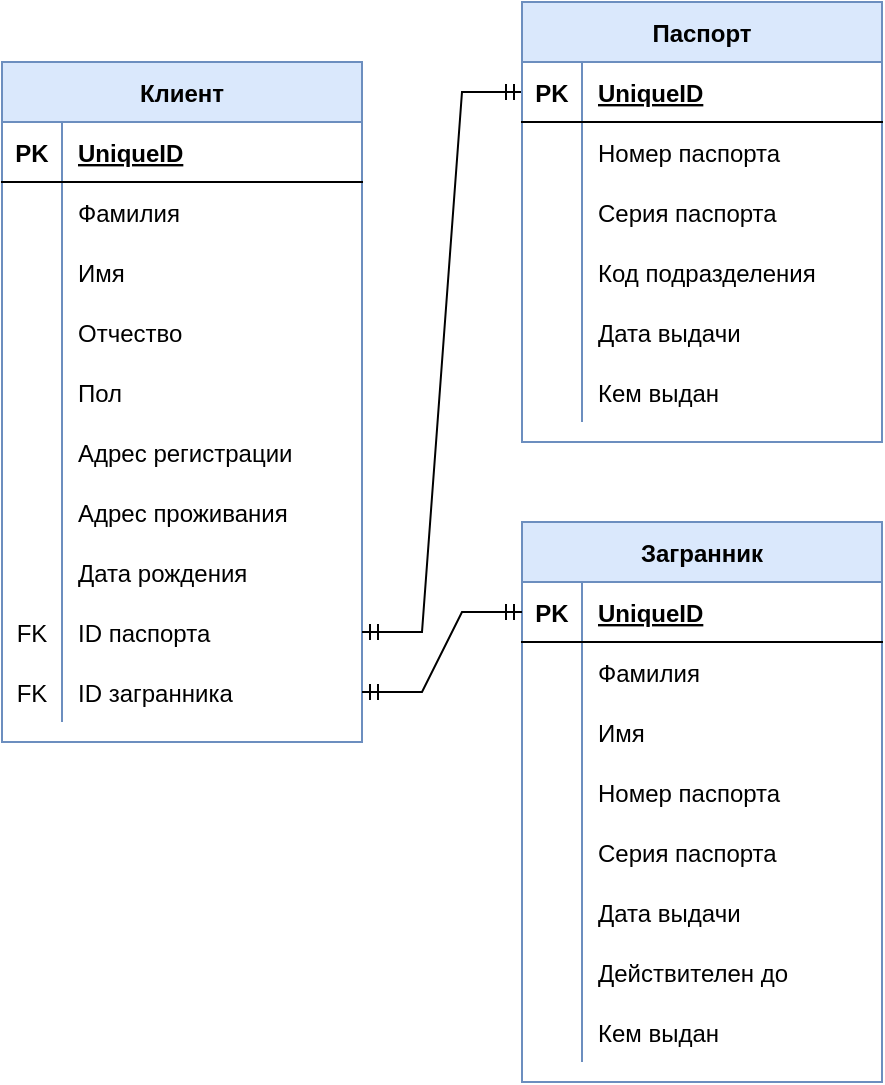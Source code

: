 <mxfile version="19.0.0" type="device"><diagram id="063E0Sh3ybxuDu2Q_ki0" name="Page-3"><mxGraphModel dx="3323" dy="1402" grid="1" gridSize="10" guides="1" tooltips="1" connect="1" arrows="1" fold="1" page="1" pageScale="1" pageWidth="827" pageHeight="1169" math="0" shadow="0"><root><mxCell id="0"/><mxCell id="1" parent="0"/><mxCell id="w-E9gYR-O0YKhZGEhpdQ-44" value="Загранник" style="shape=table;startSize=30;container=1;collapsible=1;childLayout=tableLayout;fixedRows=1;rowLines=0;fontStyle=1;align=center;resizeLast=1;fillColor=#dae8fc;strokeColor=#6c8ebf;" vertex="1" parent="1"><mxGeometry x="-320" y="320" width="180" height="280" as="geometry"/></mxCell><mxCell id="w-E9gYR-O0YKhZGEhpdQ-45" value="" style="shape=tableRow;horizontal=0;startSize=0;swimlaneHead=0;swimlaneBody=0;fillColor=none;collapsible=0;dropTarget=0;points=[[0,0.5],[1,0.5]];portConstraint=eastwest;top=0;left=0;right=0;bottom=1;" vertex="1" parent="w-E9gYR-O0YKhZGEhpdQ-44"><mxGeometry y="30" width="180" height="30" as="geometry"/></mxCell><mxCell id="w-E9gYR-O0YKhZGEhpdQ-46" value="PK" style="shape=partialRectangle;connectable=0;fillColor=none;top=0;left=0;bottom=0;right=0;fontStyle=1;overflow=hidden;" vertex="1" parent="w-E9gYR-O0YKhZGEhpdQ-45"><mxGeometry width="30" height="30" as="geometry"><mxRectangle width="30" height="30" as="alternateBounds"/></mxGeometry></mxCell><mxCell id="w-E9gYR-O0YKhZGEhpdQ-47" value="UniqueID" style="shape=partialRectangle;connectable=0;fillColor=none;top=0;left=0;bottom=0;right=0;align=left;spacingLeft=6;fontStyle=5;overflow=hidden;" vertex="1" parent="w-E9gYR-O0YKhZGEhpdQ-45"><mxGeometry x="30" width="150" height="30" as="geometry"><mxRectangle width="150" height="30" as="alternateBounds"/></mxGeometry></mxCell><mxCell id="w-E9gYR-O0YKhZGEhpdQ-115" value="" style="shape=tableRow;horizontal=0;startSize=0;swimlaneHead=0;swimlaneBody=0;fillColor=none;collapsible=0;dropTarget=0;points=[[0,0.5],[1,0.5]];portConstraint=eastwest;top=0;left=0;right=0;bottom=0;" vertex="1" parent="w-E9gYR-O0YKhZGEhpdQ-44"><mxGeometry y="60" width="180" height="30" as="geometry"/></mxCell><mxCell id="w-E9gYR-O0YKhZGEhpdQ-116" value="" style="shape=partialRectangle;connectable=0;fillColor=none;top=0;left=0;bottom=0;right=0;editable=1;overflow=hidden;" vertex="1" parent="w-E9gYR-O0YKhZGEhpdQ-115"><mxGeometry width="30" height="30" as="geometry"><mxRectangle width="30" height="30" as="alternateBounds"/></mxGeometry></mxCell><mxCell id="w-E9gYR-O0YKhZGEhpdQ-117" value="Фамилия" style="shape=partialRectangle;connectable=0;fillColor=none;top=0;left=0;bottom=0;right=0;align=left;spacingLeft=6;overflow=hidden;" vertex="1" parent="w-E9gYR-O0YKhZGEhpdQ-115"><mxGeometry x="30" width="150" height="30" as="geometry"><mxRectangle width="150" height="30" as="alternateBounds"/></mxGeometry></mxCell><mxCell id="w-E9gYR-O0YKhZGEhpdQ-119" value="" style="shape=tableRow;horizontal=0;startSize=0;swimlaneHead=0;swimlaneBody=0;fillColor=none;collapsible=0;dropTarget=0;points=[[0,0.5],[1,0.5]];portConstraint=eastwest;top=0;left=0;right=0;bottom=0;" vertex="1" parent="w-E9gYR-O0YKhZGEhpdQ-44"><mxGeometry y="90" width="180" height="30" as="geometry"/></mxCell><mxCell id="w-E9gYR-O0YKhZGEhpdQ-120" value="" style="shape=partialRectangle;connectable=0;fillColor=none;top=0;left=0;bottom=0;right=0;editable=1;overflow=hidden;" vertex="1" parent="w-E9gYR-O0YKhZGEhpdQ-119"><mxGeometry width="30" height="30" as="geometry"><mxRectangle width="30" height="30" as="alternateBounds"/></mxGeometry></mxCell><mxCell id="w-E9gYR-O0YKhZGEhpdQ-121" value="Имя" style="shape=partialRectangle;connectable=0;fillColor=none;top=0;left=0;bottom=0;right=0;align=left;spacingLeft=6;overflow=hidden;" vertex="1" parent="w-E9gYR-O0YKhZGEhpdQ-119"><mxGeometry x="30" width="150" height="30" as="geometry"><mxRectangle width="150" height="30" as="alternateBounds"/></mxGeometry></mxCell><mxCell id="w-E9gYR-O0YKhZGEhpdQ-48" value="" style="shape=tableRow;horizontal=0;startSize=0;swimlaneHead=0;swimlaneBody=0;fillColor=none;collapsible=0;dropTarget=0;points=[[0,0.5],[1,0.5]];portConstraint=eastwest;top=0;left=0;right=0;bottom=0;" vertex="1" parent="w-E9gYR-O0YKhZGEhpdQ-44"><mxGeometry y="120" width="180" height="30" as="geometry"/></mxCell><mxCell id="w-E9gYR-O0YKhZGEhpdQ-49" value="" style="shape=partialRectangle;connectable=0;fillColor=none;top=0;left=0;bottom=0;right=0;editable=1;overflow=hidden;" vertex="1" parent="w-E9gYR-O0YKhZGEhpdQ-48"><mxGeometry width="30" height="30" as="geometry"><mxRectangle width="30" height="30" as="alternateBounds"/></mxGeometry></mxCell><mxCell id="w-E9gYR-O0YKhZGEhpdQ-50" value="Номер паспорта" style="shape=partialRectangle;connectable=0;fillColor=none;top=0;left=0;bottom=0;right=0;align=left;spacingLeft=6;overflow=hidden;" vertex="1" parent="w-E9gYR-O0YKhZGEhpdQ-48"><mxGeometry x="30" width="150" height="30" as="geometry"><mxRectangle width="150" height="30" as="alternateBounds"/></mxGeometry></mxCell><mxCell id="w-E9gYR-O0YKhZGEhpdQ-51" value="" style="shape=tableRow;horizontal=0;startSize=0;swimlaneHead=0;swimlaneBody=0;fillColor=none;collapsible=0;dropTarget=0;points=[[0,0.5],[1,0.5]];portConstraint=eastwest;top=0;left=0;right=0;bottom=0;" vertex="1" parent="w-E9gYR-O0YKhZGEhpdQ-44"><mxGeometry y="150" width="180" height="30" as="geometry"/></mxCell><mxCell id="w-E9gYR-O0YKhZGEhpdQ-52" value="" style="shape=partialRectangle;connectable=0;fillColor=none;top=0;left=0;bottom=0;right=0;editable=1;overflow=hidden;" vertex="1" parent="w-E9gYR-O0YKhZGEhpdQ-51"><mxGeometry width="30" height="30" as="geometry"><mxRectangle width="30" height="30" as="alternateBounds"/></mxGeometry></mxCell><mxCell id="w-E9gYR-O0YKhZGEhpdQ-53" value="Серия паспорта" style="shape=partialRectangle;connectable=0;fillColor=none;top=0;left=0;bottom=0;right=0;align=left;spacingLeft=6;overflow=hidden;" vertex="1" parent="w-E9gYR-O0YKhZGEhpdQ-51"><mxGeometry x="30" width="150" height="30" as="geometry"><mxRectangle width="150" height="30" as="alternateBounds"/></mxGeometry></mxCell><mxCell id="w-E9gYR-O0YKhZGEhpdQ-88" value="" style="shape=tableRow;horizontal=0;startSize=0;swimlaneHead=0;swimlaneBody=0;fillColor=none;collapsible=0;dropTarget=0;points=[[0,0.5],[1,0.5]];portConstraint=eastwest;top=0;left=0;right=0;bottom=0;" vertex="1" parent="w-E9gYR-O0YKhZGEhpdQ-44"><mxGeometry y="180" width="180" height="30" as="geometry"/></mxCell><mxCell id="w-E9gYR-O0YKhZGEhpdQ-89" value="" style="shape=partialRectangle;connectable=0;fillColor=none;top=0;left=0;bottom=0;right=0;editable=1;overflow=hidden;" vertex="1" parent="w-E9gYR-O0YKhZGEhpdQ-88"><mxGeometry width="30" height="30" as="geometry"><mxRectangle width="30" height="30" as="alternateBounds"/></mxGeometry></mxCell><mxCell id="w-E9gYR-O0YKhZGEhpdQ-90" value="Дата выдачи" style="shape=partialRectangle;connectable=0;fillColor=none;top=0;left=0;bottom=0;right=0;align=left;spacingLeft=6;overflow=hidden;" vertex="1" parent="w-E9gYR-O0YKhZGEhpdQ-88"><mxGeometry x="30" width="150" height="30" as="geometry"><mxRectangle width="150" height="30" as="alternateBounds"/></mxGeometry></mxCell><mxCell id="w-E9gYR-O0YKhZGEhpdQ-95" value="" style="shape=tableRow;horizontal=0;startSize=0;swimlaneHead=0;swimlaneBody=0;fillColor=none;collapsible=0;dropTarget=0;points=[[0,0.5],[1,0.5]];portConstraint=eastwest;top=0;left=0;right=0;bottom=0;" vertex="1" parent="w-E9gYR-O0YKhZGEhpdQ-44"><mxGeometry y="210" width="180" height="30" as="geometry"/></mxCell><mxCell id="w-E9gYR-O0YKhZGEhpdQ-96" value="" style="shape=partialRectangle;connectable=0;fillColor=none;top=0;left=0;bottom=0;right=0;editable=1;overflow=hidden;" vertex="1" parent="w-E9gYR-O0YKhZGEhpdQ-95"><mxGeometry width="30" height="30" as="geometry"><mxRectangle width="30" height="30" as="alternateBounds"/></mxGeometry></mxCell><mxCell id="w-E9gYR-O0YKhZGEhpdQ-97" value="Действителен до" style="shape=partialRectangle;connectable=0;fillColor=none;top=0;left=0;bottom=0;right=0;align=left;spacingLeft=6;overflow=hidden;" vertex="1" parent="w-E9gYR-O0YKhZGEhpdQ-95"><mxGeometry x="30" width="150" height="30" as="geometry"><mxRectangle width="150" height="30" as="alternateBounds"/></mxGeometry></mxCell><mxCell id="w-E9gYR-O0YKhZGEhpdQ-99" value="" style="shape=tableRow;horizontal=0;startSize=0;swimlaneHead=0;swimlaneBody=0;fillColor=none;collapsible=0;dropTarget=0;points=[[0,0.5],[1,0.5]];portConstraint=eastwest;top=0;left=0;right=0;bottom=0;" vertex="1" parent="w-E9gYR-O0YKhZGEhpdQ-44"><mxGeometry y="240" width="180" height="30" as="geometry"/></mxCell><mxCell id="w-E9gYR-O0YKhZGEhpdQ-100" value="" style="shape=partialRectangle;connectable=0;fillColor=none;top=0;left=0;bottom=0;right=0;editable=1;overflow=hidden;" vertex="1" parent="w-E9gYR-O0YKhZGEhpdQ-99"><mxGeometry width="30" height="30" as="geometry"><mxRectangle width="30" height="30" as="alternateBounds"/></mxGeometry></mxCell><mxCell id="w-E9gYR-O0YKhZGEhpdQ-101" value="Кем выдан" style="shape=partialRectangle;connectable=0;fillColor=none;top=0;left=0;bottom=0;right=0;align=left;spacingLeft=6;overflow=hidden;" vertex="1" parent="w-E9gYR-O0YKhZGEhpdQ-99"><mxGeometry x="30" width="150" height="30" as="geometry"><mxRectangle width="150" height="30" as="alternateBounds"/></mxGeometry></mxCell><mxCell id="w-E9gYR-O0YKhZGEhpdQ-57" value="Клиент" style="shape=table;startSize=30;container=1;collapsible=1;childLayout=tableLayout;fixedRows=1;rowLines=0;fontStyle=1;align=center;resizeLast=1;fillColor=#dae8fc;strokeColor=#6c8ebf;" vertex="1" parent="1"><mxGeometry x="-580" y="90" width="180" height="340" as="geometry"/></mxCell><mxCell id="w-E9gYR-O0YKhZGEhpdQ-58" value="" style="shape=tableRow;horizontal=0;startSize=0;swimlaneHead=0;swimlaneBody=0;fillColor=none;collapsible=0;dropTarget=0;points=[[0,0.5],[1,0.5]];portConstraint=eastwest;top=0;left=0;right=0;bottom=1;" vertex="1" parent="w-E9gYR-O0YKhZGEhpdQ-57"><mxGeometry y="30" width="180" height="30" as="geometry"/></mxCell><mxCell id="w-E9gYR-O0YKhZGEhpdQ-59" value="PK" style="shape=partialRectangle;connectable=0;fillColor=none;top=0;left=0;bottom=0;right=0;fontStyle=1;overflow=hidden;" vertex="1" parent="w-E9gYR-O0YKhZGEhpdQ-58"><mxGeometry width="30" height="30" as="geometry"><mxRectangle width="30" height="30" as="alternateBounds"/></mxGeometry></mxCell><mxCell id="w-E9gYR-O0YKhZGEhpdQ-60" value="UniqueID" style="shape=partialRectangle;connectable=0;fillColor=none;top=0;left=0;bottom=0;right=0;align=left;spacingLeft=6;fontStyle=5;overflow=hidden;" vertex="1" parent="w-E9gYR-O0YKhZGEhpdQ-58"><mxGeometry x="30" width="150" height="30" as="geometry"><mxRectangle width="150" height="30" as="alternateBounds"/></mxGeometry></mxCell><mxCell id="w-E9gYR-O0YKhZGEhpdQ-61" value="" style="shape=tableRow;horizontal=0;startSize=0;swimlaneHead=0;swimlaneBody=0;fillColor=none;collapsible=0;dropTarget=0;points=[[0,0.5],[1,0.5]];portConstraint=eastwest;top=0;left=0;right=0;bottom=0;" vertex="1" parent="w-E9gYR-O0YKhZGEhpdQ-57"><mxGeometry y="60" width="180" height="30" as="geometry"/></mxCell><mxCell id="w-E9gYR-O0YKhZGEhpdQ-62" value="" style="shape=partialRectangle;connectable=0;fillColor=none;top=0;left=0;bottom=0;right=0;editable=1;overflow=hidden;" vertex="1" parent="w-E9gYR-O0YKhZGEhpdQ-61"><mxGeometry width="30" height="30" as="geometry"><mxRectangle width="30" height="30" as="alternateBounds"/></mxGeometry></mxCell><mxCell id="w-E9gYR-O0YKhZGEhpdQ-63" value="Фамилия" style="shape=partialRectangle;connectable=0;fillColor=none;top=0;left=0;bottom=0;right=0;align=left;spacingLeft=6;overflow=hidden;" vertex="1" parent="w-E9gYR-O0YKhZGEhpdQ-61"><mxGeometry x="30" width="150" height="30" as="geometry"><mxRectangle width="150" height="30" as="alternateBounds"/></mxGeometry></mxCell><mxCell id="w-E9gYR-O0YKhZGEhpdQ-64" value="" style="shape=tableRow;horizontal=0;startSize=0;swimlaneHead=0;swimlaneBody=0;fillColor=none;collapsible=0;dropTarget=0;points=[[0,0.5],[1,0.5]];portConstraint=eastwest;top=0;left=0;right=0;bottom=0;" vertex="1" parent="w-E9gYR-O0YKhZGEhpdQ-57"><mxGeometry y="90" width="180" height="30" as="geometry"/></mxCell><mxCell id="w-E9gYR-O0YKhZGEhpdQ-65" value="" style="shape=partialRectangle;connectable=0;fillColor=none;top=0;left=0;bottom=0;right=0;editable=1;overflow=hidden;" vertex="1" parent="w-E9gYR-O0YKhZGEhpdQ-64"><mxGeometry width="30" height="30" as="geometry"><mxRectangle width="30" height="30" as="alternateBounds"/></mxGeometry></mxCell><mxCell id="w-E9gYR-O0YKhZGEhpdQ-66" value="Имя" style="shape=partialRectangle;connectable=0;fillColor=none;top=0;left=0;bottom=0;right=0;align=left;spacingLeft=6;overflow=hidden;" vertex="1" parent="w-E9gYR-O0YKhZGEhpdQ-64"><mxGeometry x="30" width="150" height="30" as="geometry"><mxRectangle width="150" height="30" as="alternateBounds"/></mxGeometry></mxCell><mxCell id="w-E9gYR-O0YKhZGEhpdQ-67" value="" style="shape=tableRow;horizontal=0;startSize=0;swimlaneHead=0;swimlaneBody=0;fillColor=none;collapsible=0;dropTarget=0;points=[[0,0.5],[1,0.5]];portConstraint=eastwest;top=0;left=0;right=0;bottom=0;" vertex="1" parent="w-E9gYR-O0YKhZGEhpdQ-57"><mxGeometry y="120" width="180" height="30" as="geometry"/></mxCell><mxCell id="w-E9gYR-O0YKhZGEhpdQ-68" value="" style="shape=partialRectangle;connectable=0;fillColor=none;top=0;left=0;bottom=0;right=0;editable=1;overflow=hidden;" vertex="1" parent="w-E9gYR-O0YKhZGEhpdQ-67"><mxGeometry width="30" height="30" as="geometry"><mxRectangle width="30" height="30" as="alternateBounds"/></mxGeometry></mxCell><mxCell id="w-E9gYR-O0YKhZGEhpdQ-69" value="Отчество" style="shape=partialRectangle;connectable=0;fillColor=none;top=0;left=0;bottom=0;right=0;align=left;spacingLeft=6;overflow=hidden;" vertex="1" parent="w-E9gYR-O0YKhZGEhpdQ-67"><mxGeometry x="30" width="150" height="30" as="geometry"><mxRectangle width="150" height="30" as="alternateBounds"/></mxGeometry></mxCell><mxCell id="w-E9gYR-O0YKhZGEhpdQ-70" value="" style="shape=tableRow;horizontal=0;startSize=0;swimlaneHead=0;swimlaneBody=0;fillColor=none;collapsible=0;dropTarget=0;points=[[0,0.5],[1,0.5]];portConstraint=eastwest;top=0;left=0;right=0;bottom=0;" vertex="1" parent="w-E9gYR-O0YKhZGEhpdQ-57"><mxGeometry y="150" width="180" height="30" as="geometry"/></mxCell><mxCell id="w-E9gYR-O0YKhZGEhpdQ-71" value="" style="shape=partialRectangle;connectable=0;fillColor=none;top=0;left=0;bottom=0;right=0;editable=1;overflow=hidden;" vertex="1" parent="w-E9gYR-O0YKhZGEhpdQ-70"><mxGeometry width="30" height="30" as="geometry"><mxRectangle width="30" height="30" as="alternateBounds"/></mxGeometry></mxCell><mxCell id="w-E9gYR-O0YKhZGEhpdQ-72" value="Пол" style="shape=partialRectangle;connectable=0;fillColor=none;top=0;left=0;bottom=0;right=0;align=left;spacingLeft=6;overflow=hidden;" vertex="1" parent="w-E9gYR-O0YKhZGEhpdQ-70"><mxGeometry x="30" width="150" height="30" as="geometry"><mxRectangle width="150" height="30" as="alternateBounds"/></mxGeometry></mxCell><mxCell id="w-E9gYR-O0YKhZGEhpdQ-107" value="" style="shape=tableRow;horizontal=0;startSize=0;swimlaneHead=0;swimlaneBody=0;fillColor=none;collapsible=0;dropTarget=0;points=[[0,0.5],[1,0.5]];portConstraint=eastwest;top=0;left=0;right=0;bottom=0;" vertex="1" parent="w-E9gYR-O0YKhZGEhpdQ-57"><mxGeometry y="180" width="180" height="30" as="geometry"/></mxCell><mxCell id="w-E9gYR-O0YKhZGEhpdQ-108" value="" style="shape=partialRectangle;connectable=0;fillColor=none;top=0;left=0;bottom=0;right=0;editable=1;overflow=hidden;" vertex="1" parent="w-E9gYR-O0YKhZGEhpdQ-107"><mxGeometry width="30" height="30" as="geometry"><mxRectangle width="30" height="30" as="alternateBounds"/></mxGeometry></mxCell><mxCell id="w-E9gYR-O0YKhZGEhpdQ-109" value="Адрес регистрации" style="shape=partialRectangle;connectable=0;fillColor=none;top=0;left=0;bottom=0;right=0;align=left;spacingLeft=6;overflow=hidden;" vertex="1" parent="w-E9gYR-O0YKhZGEhpdQ-107"><mxGeometry x="30" width="150" height="30" as="geometry"><mxRectangle width="150" height="30" as="alternateBounds"/></mxGeometry></mxCell><mxCell id="w-E9gYR-O0YKhZGEhpdQ-103" value="" style="shape=tableRow;horizontal=0;startSize=0;swimlaneHead=0;swimlaneBody=0;fillColor=none;collapsible=0;dropTarget=0;points=[[0,0.5],[1,0.5]];portConstraint=eastwest;top=0;left=0;right=0;bottom=0;" vertex="1" parent="w-E9gYR-O0YKhZGEhpdQ-57"><mxGeometry y="210" width="180" height="30" as="geometry"/></mxCell><mxCell id="w-E9gYR-O0YKhZGEhpdQ-104" value="" style="shape=partialRectangle;connectable=0;fillColor=none;top=0;left=0;bottom=0;right=0;editable=1;overflow=hidden;" vertex="1" parent="w-E9gYR-O0YKhZGEhpdQ-103"><mxGeometry width="30" height="30" as="geometry"><mxRectangle width="30" height="30" as="alternateBounds"/></mxGeometry></mxCell><mxCell id="w-E9gYR-O0YKhZGEhpdQ-105" value="Адрес проживания" style="shape=partialRectangle;connectable=0;fillColor=none;top=0;left=0;bottom=0;right=0;align=left;spacingLeft=6;overflow=hidden;" vertex="1" parent="w-E9gYR-O0YKhZGEhpdQ-103"><mxGeometry x="30" width="150" height="30" as="geometry"><mxRectangle width="150" height="30" as="alternateBounds"/></mxGeometry></mxCell><mxCell id="w-E9gYR-O0YKhZGEhpdQ-73" value="" style="shape=tableRow;horizontal=0;startSize=0;swimlaneHead=0;swimlaneBody=0;fillColor=none;collapsible=0;dropTarget=0;points=[[0,0.5],[1,0.5]];portConstraint=eastwest;top=0;left=0;right=0;bottom=0;" vertex="1" parent="w-E9gYR-O0YKhZGEhpdQ-57"><mxGeometry y="240" width="180" height="30" as="geometry"/></mxCell><mxCell id="w-E9gYR-O0YKhZGEhpdQ-74" value="" style="shape=partialRectangle;connectable=0;fillColor=none;top=0;left=0;bottom=0;right=0;editable=1;overflow=hidden;" vertex="1" parent="w-E9gYR-O0YKhZGEhpdQ-73"><mxGeometry width="30" height="30" as="geometry"><mxRectangle width="30" height="30" as="alternateBounds"/></mxGeometry></mxCell><mxCell id="w-E9gYR-O0YKhZGEhpdQ-75" value="Дата рождения" style="shape=partialRectangle;connectable=0;fillColor=none;top=0;left=0;bottom=0;right=0;align=left;spacingLeft=6;overflow=hidden;" vertex="1" parent="w-E9gYR-O0YKhZGEhpdQ-73"><mxGeometry x="30" width="150" height="30" as="geometry"><mxRectangle width="150" height="30" as="alternateBounds"/></mxGeometry></mxCell><mxCell id="w-E9gYR-O0YKhZGEhpdQ-77" value="" style="shape=tableRow;horizontal=0;startSize=0;swimlaneHead=0;swimlaneBody=0;fillColor=none;collapsible=0;dropTarget=0;points=[[0,0.5],[1,0.5]];portConstraint=eastwest;top=0;left=0;right=0;bottom=0;" vertex="1" parent="w-E9gYR-O0YKhZGEhpdQ-57"><mxGeometry y="270" width="180" height="30" as="geometry"/></mxCell><mxCell id="w-E9gYR-O0YKhZGEhpdQ-78" value="FK" style="shape=partialRectangle;connectable=0;fillColor=none;top=0;left=0;bottom=0;right=0;fontStyle=0;overflow=hidden;" vertex="1" parent="w-E9gYR-O0YKhZGEhpdQ-77"><mxGeometry width="30" height="30" as="geometry"><mxRectangle width="30" height="30" as="alternateBounds"/></mxGeometry></mxCell><mxCell id="w-E9gYR-O0YKhZGEhpdQ-79" value="ID паспорта" style="shape=partialRectangle;connectable=0;fillColor=none;top=0;left=0;bottom=0;right=0;align=left;spacingLeft=6;fontStyle=0;overflow=hidden;" vertex="1" parent="w-E9gYR-O0YKhZGEhpdQ-77"><mxGeometry x="30" width="150" height="30" as="geometry"><mxRectangle width="150" height="30" as="alternateBounds"/></mxGeometry></mxCell><mxCell id="w-E9gYR-O0YKhZGEhpdQ-81" value="" style="shape=tableRow;horizontal=0;startSize=0;swimlaneHead=0;swimlaneBody=0;fillColor=none;collapsible=0;dropTarget=0;points=[[0,0.5],[1,0.5]];portConstraint=eastwest;top=0;left=0;right=0;bottom=0;" vertex="1" parent="w-E9gYR-O0YKhZGEhpdQ-57"><mxGeometry y="300" width="180" height="30" as="geometry"/></mxCell><mxCell id="w-E9gYR-O0YKhZGEhpdQ-82" value="FK" style="shape=partialRectangle;connectable=0;fillColor=none;top=0;left=0;bottom=0;right=0;fontStyle=0;overflow=hidden;" vertex="1" parent="w-E9gYR-O0YKhZGEhpdQ-81"><mxGeometry width="30" height="30" as="geometry"><mxRectangle width="30" height="30" as="alternateBounds"/></mxGeometry></mxCell><mxCell id="w-E9gYR-O0YKhZGEhpdQ-83" value="ID загранника" style="shape=partialRectangle;connectable=0;fillColor=none;top=0;left=0;bottom=0;right=0;align=left;spacingLeft=6;fontStyle=0;overflow=hidden;" vertex="1" parent="w-E9gYR-O0YKhZGEhpdQ-81"><mxGeometry x="30" width="150" height="30" as="geometry"><mxRectangle width="150" height="30" as="alternateBounds"/></mxGeometry></mxCell><mxCell id="w-E9gYR-O0YKhZGEhpdQ-86" value="" style="edgeStyle=entityRelationEdgeStyle;fontSize=12;html=1;endArrow=ERmandOne;startArrow=ERmandOne;rounded=0;entryX=0;entryY=0.5;entryDx=0;entryDy=0;" edge="1" parent="1" source="w-E9gYR-O0YKhZGEhpdQ-81" target="w-E9gYR-O0YKhZGEhpdQ-45"><mxGeometry width="100" height="100" relative="1" as="geometry"><mxPoint x="-140" y="210" as="sourcePoint"/><mxPoint x="-40" y="110" as="targetPoint"/></mxGeometry></mxCell><mxCell id="w-E9gYR-O0YKhZGEhpdQ-87" value="" style="edgeStyle=entityRelationEdgeStyle;fontSize=12;html=1;endArrow=ERmandOne;startArrow=ERmandOne;rounded=0;exitX=1;exitY=0.5;exitDx=0;exitDy=0;" edge="1" parent="1" source="w-E9gYR-O0YKhZGEhpdQ-77" target="w-E9gYR-O0YKhZGEhpdQ-123"><mxGeometry width="100" height="100" relative="1" as="geometry"><mxPoint x="-260" y="280" as="sourcePoint"/><mxPoint x="-160" y="180" as="targetPoint"/></mxGeometry></mxCell><mxCell id="w-E9gYR-O0YKhZGEhpdQ-122" value="Паспорт" style="shape=table;startSize=30;container=1;collapsible=1;childLayout=tableLayout;fixedRows=1;rowLines=0;fontStyle=1;align=center;resizeLast=1;fillColor=#dae8fc;strokeColor=#6c8ebf;" vertex="1" parent="1"><mxGeometry x="-320" y="60" width="180" height="220" as="geometry"/></mxCell><mxCell id="w-E9gYR-O0YKhZGEhpdQ-123" value="" style="shape=tableRow;horizontal=0;startSize=0;swimlaneHead=0;swimlaneBody=0;fillColor=none;collapsible=0;dropTarget=0;points=[[0,0.5],[1,0.5]];portConstraint=eastwest;top=0;left=0;right=0;bottom=1;" vertex="1" parent="w-E9gYR-O0YKhZGEhpdQ-122"><mxGeometry y="30" width="180" height="30" as="geometry"/></mxCell><mxCell id="w-E9gYR-O0YKhZGEhpdQ-124" value="PK" style="shape=partialRectangle;connectable=0;fillColor=none;top=0;left=0;bottom=0;right=0;fontStyle=1;overflow=hidden;" vertex="1" parent="w-E9gYR-O0YKhZGEhpdQ-123"><mxGeometry width="30" height="30" as="geometry"><mxRectangle width="30" height="30" as="alternateBounds"/></mxGeometry></mxCell><mxCell id="w-E9gYR-O0YKhZGEhpdQ-125" value="UniqueID" style="shape=partialRectangle;connectable=0;fillColor=none;top=0;left=0;bottom=0;right=0;align=left;spacingLeft=6;fontStyle=5;overflow=hidden;" vertex="1" parent="w-E9gYR-O0YKhZGEhpdQ-123"><mxGeometry x="30" width="150" height="30" as="geometry"><mxRectangle width="150" height="30" as="alternateBounds"/></mxGeometry></mxCell><mxCell id="w-E9gYR-O0YKhZGEhpdQ-132" value="" style="shape=tableRow;horizontal=0;startSize=0;swimlaneHead=0;swimlaneBody=0;fillColor=none;collapsible=0;dropTarget=0;points=[[0,0.5],[1,0.5]];portConstraint=eastwest;top=0;left=0;right=0;bottom=0;" vertex="1" parent="w-E9gYR-O0YKhZGEhpdQ-122"><mxGeometry y="60" width="180" height="30" as="geometry"/></mxCell><mxCell id="w-E9gYR-O0YKhZGEhpdQ-133" value="" style="shape=partialRectangle;connectable=0;fillColor=none;top=0;left=0;bottom=0;right=0;editable=1;overflow=hidden;" vertex="1" parent="w-E9gYR-O0YKhZGEhpdQ-132"><mxGeometry width="30" height="30" as="geometry"><mxRectangle width="30" height="30" as="alternateBounds"/></mxGeometry></mxCell><mxCell id="w-E9gYR-O0YKhZGEhpdQ-134" value="Номер паспорта" style="shape=partialRectangle;connectable=0;fillColor=none;top=0;left=0;bottom=0;right=0;align=left;spacingLeft=6;overflow=hidden;" vertex="1" parent="w-E9gYR-O0YKhZGEhpdQ-132"><mxGeometry x="30" width="150" height="30" as="geometry"><mxRectangle width="150" height="30" as="alternateBounds"/></mxGeometry></mxCell><mxCell id="w-E9gYR-O0YKhZGEhpdQ-135" value="" style="shape=tableRow;horizontal=0;startSize=0;swimlaneHead=0;swimlaneBody=0;fillColor=none;collapsible=0;dropTarget=0;points=[[0,0.5],[1,0.5]];portConstraint=eastwest;top=0;left=0;right=0;bottom=0;" vertex="1" parent="w-E9gYR-O0YKhZGEhpdQ-122"><mxGeometry y="90" width="180" height="30" as="geometry"/></mxCell><mxCell id="w-E9gYR-O0YKhZGEhpdQ-136" value="" style="shape=partialRectangle;connectable=0;fillColor=none;top=0;left=0;bottom=0;right=0;editable=1;overflow=hidden;" vertex="1" parent="w-E9gYR-O0YKhZGEhpdQ-135"><mxGeometry width="30" height="30" as="geometry"><mxRectangle width="30" height="30" as="alternateBounds"/></mxGeometry></mxCell><mxCell id="w-E9gYR-O0YKhZGEhpdQ-137" value="Серия паспорта" style="shape=partialRectangle;connectable=0;fillColor=none;top=0;left=0;bottom=0;right=0;align=left;spacingLeft=6;overflow=hidden;" vertex="1" parent="w-E9gYR-O0YKhZGEhpdQ-135"><mxGeometry x="30" width="150" height="30" as="geometry"><mxRectangle width="150" height="30" as="alternateBounds"/></mxGeometry></mxCell><mxCell id="w-E9gYR-O0YKhZGEhpdQ-148" value="" style="shape=tableRow;horizontal=0;startSize=0;swimlaneHead=0;swimlaneBody=0;fillColor=none;collapsible=0;dropTarget=0;points=[[0,0.5],[1,0.5]];portConstraint=eastwest;top=0;left=0;right=0;bottom=0;" vertex="1" parent="w-E9gYR-O0YKhZGEhpdQ-122"><mxGeometry y="120" width="180" height="30" as="geometry"/></mxCell><mxCell id="w-E9gYR-O0YKhZGEhpdQ-149" value="" style="shape=partialRectangle;connectable=0;fillColor=none;top=0;left=0;bottom=0;right=0;editable=1;overflow=hidden;" vertex="1" parent="w-E9gYR-O0YKhZGEhpdQ-148"><mxGeometry width="30" height="30" as="geometry"><mxRectangle width="30" height="30" as="alternateBounds"/></mxGeometry></mxCell><mxCell id="w-E9gYR-O0YKhZGEhpdQ-150" value="Код подразделения" style="shape=partialRectangle;connectable=0;fillColor=none;top=0;left=0;bottom=0;right=0;align=left;spacingLeft=6;overflow=hidden;" vertex="1" parent="w-E9gYR-O0YKhZGEhpdQ-148"><mxGeometry x="30" width="150" height="30" as="geometry"><mxRectangle width="150" height="30" as="alternateBounds"/></mxGeometry></mxCell><mxCell id="w-E9gYR-O0YKhZGEhpdQ-138" value="" style="shape=tableRow;horizontal=0;startSize=0;swimlaneHead=0;swimlaneBody=0;fillColor=none;collapsible=0;dropTarget=0;points=[[0,0.5],[1,0.5]];portConstraint=eastwest;top=0;left=0;right=0;bottom=0;" vertex="1" parent="w-E9gYR-O0YKhZGEhpdQ-122"><mxGeometry y="150" width="180" height="30" as="geometry"/></mxCell><mxCell id="w-E9gYR-O0YKhZGEhpdQ-139" value="" style="shape=partialRectangle;connectable=0;fillColor=none;top=0;left=0;bottom=0;right=0;editable=1;overflow=hidden;" vertex="1" parent="w-E9gYR-O0YKhZGEhpdQ-138"><mxGeometry width="30" height="30" as="geometry"><mxRectangle width="30" height="30" as="alternateBounds"/></mxGeometry></mxCell><mxCell id="w-E9gYR-O0YKhZGEhpdQ-140" value="Дата выдачи" style="shape=partialRectangle;connectable=0;fillColor=none;top=0;left=0;bottom=0;right=0;align=left;spacingLeft=6;overflow=hidden;" vertex="1" parent="w-E9gYR-O0YKhZGEhpdQ-138"><mxGeometry x="30" width="150" height="30" as="geometry"><mxRectangle width="150" height="30" as="alternateBounds"/></mxGeometry></mxCell><mxCell id="w-E9gYR-O0YKhZGEhpdQ-144" value="" style="shape=tableRow;horizontal=0;startSize=0;swimlaneHead=0;swimlaneBody=0;fillColor=none;collapsible=0;dropTarget=0;points=[[0,0.5],[1,0.5]];portConstraint=eastwest;top=0;left=0;right=0;bottom=0;" vertex="1" parent="w-E9gYR-O0YKhZGEhpdQ-122"><mxGeometry y="180" width="180" height="30" as="geometry"/></mxCell><mxCell id="w-E9gYR-O0YKhZGEhpdQ-145" value="" style="shape=partialRectangle;connectable=0;fillColor=none;top=0;left=0;bottom=0;right=0;editable=1;overflow=hidden;" vertex="1" parent="w-E9gYR-O0YKhZGEhpdQ-144"><mxGeometry width="30" height="30" as="geometry"><mxRectangle width="30" height="30" as="alternateBounds"/></mxGeometry></mxCell><mxCell id="w-E9gYR-O0YKhZGEhpdQ-146" value="Кем выдан" style="shape=partialRectangle;connectable=0;fillColor=none;top=0;left=0;bottom=0;right=0;align=left;spacingLeft=6;overflow=hidden;" vertex="1" parent="w-E9gYR-O0YKhZGEhpdQ-144"><mxGeometry x="30" width="150" height="30" as="geometry"><mxRectangle width="150" height="30" as="alternateBounds"/></mxGeometry></mxCell></root></mxGraphModel></diagram></mxfile>